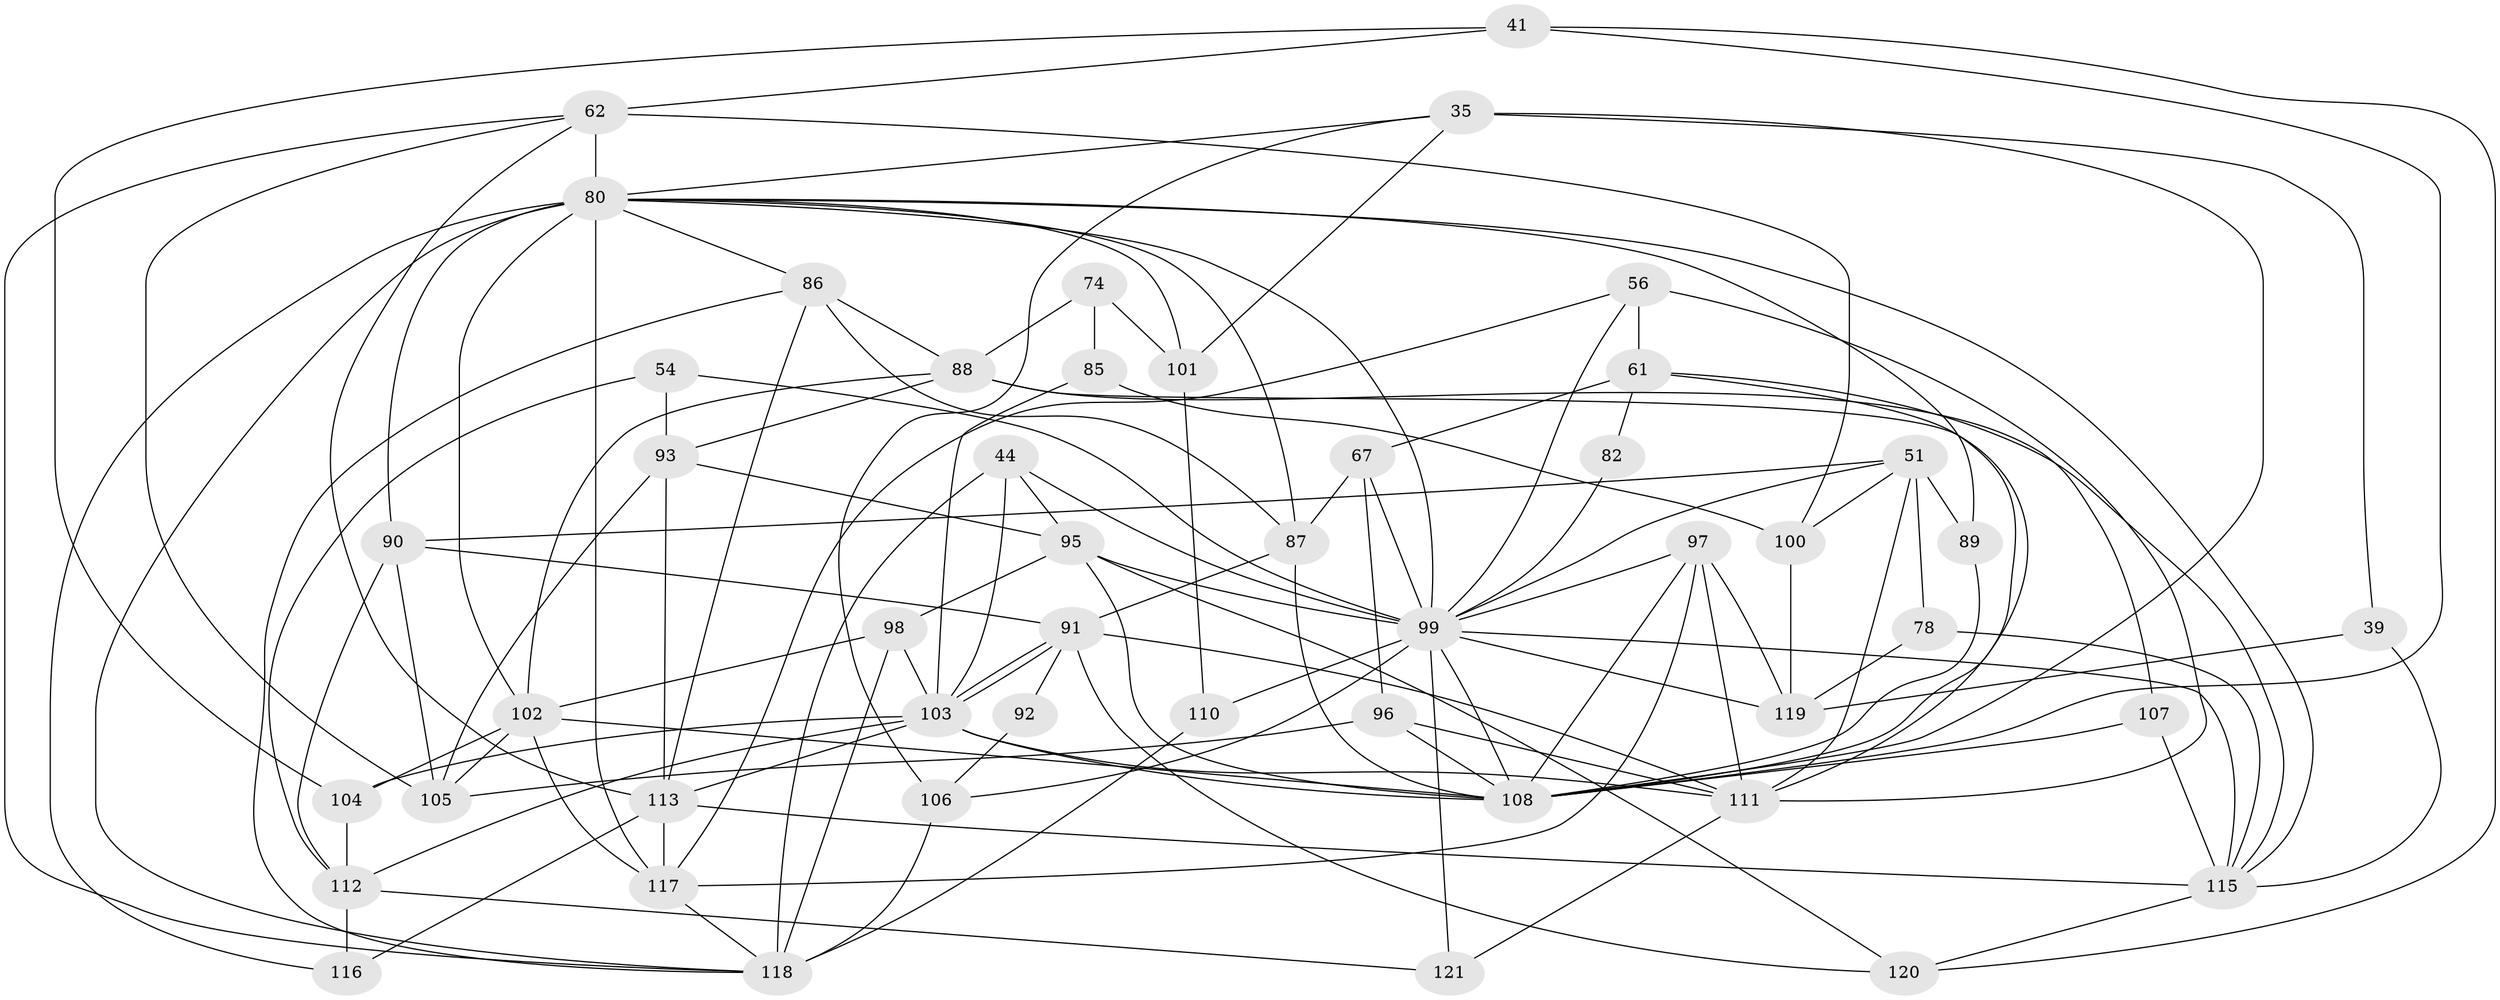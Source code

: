 // original degree distribution, {4: 0.2892561983471074, 2: 0.09090909090909091, 3: 0.2975206611570248, 5: 0.19834710743801653, 6: 0.09090909090909091, 7: 0.03305785123966942}
// Generated by graph-tools (version 1.1) at 2025/52/03/04/25 21:52:29]
// undirected, 48 vertices, 127 edges
graph export_dot {
graph [start="1"]
  node [color=gray90,style=filled];
  35 [super="+31"];
  39;
  41;
  44 [super="+2+15+36"];
  51 [super="+11"];
  54 [super="+38"];
  56 [super="+30"];
  61;
  62 [super="+23"];
  67 [super="+63"];
  74 [super="+27"];
  78;
  80 [super="+1+19+77"];
  82;
  85;
  86 [super="+18"];
  87;
  88 [super="+65"];
  89;
  90 [super="+46+72+75"];
  91 [super="+10"];
  92;
  93 [super="+14"];
  95 [super="+52"];
  96 [super="+53"];
  97 [super="+48"];
  98 [super="+32"];
  99 [super="+20+55"];
  100 [super="+6"];
  101 [super="+47"];
  102 [super="+64+84"];
  103 [super="+29+68"];
  104;
  105 [super="+49"];
  106;
  107;
  108 [super="+76+79"];
  110 [super="+94"];
  111 [super="+57+59"];
  112 [super="+40"];
  113 [super="+45+70"];
  115 [super="+69+114"];
  116 [super="+83"];
  117 [super="+109"];
  118 [super="+58+24+81"];
  119;
  120 [super="+42"];
  121;
  35 -- 101;
  35 -- 106 [weight=2];
  35 -- 39;
  35 -- 80;
  35 -- 108;
  39 -- 119;
  39 -- 115;
  41 -- 104;
  41 -- 62;
  41 -- 120;
  41 -- 108;
  44 -- 103 [weight=3];
  44 -- 118 [weight=3];
  44 -- 95 [weight=2];
  44 -- 99;
  51 -- 89 [weight=2];
  51 -- 100;
  51 -- 78;
  51 -- 111;
  51 -- 90;
  51 -- 99;
  54 -- 112;
  54 -- 93;
  54 -- 99 [weight=3];
  56 -- 99;
  56 -- 61;
  56 -- 111 [weight=2];
  56 -- 117;
  61 -- 67;
  61 -- 82;
  61 -- 115;
  61 -- 108;
  62 -- 113;
  62 -- 100 [weight=2];
  62 -- 118;
  62 -- 105;
  62 -- 80 [weight=2];
  67 -- 87;
  67 -- 96 [weight=2];
  67 -- 99 [weight=2];
  74 -- 85 [weight=2];
  74 -- 88;
  74 -- 101 [weight=2];
  78 -- 115;
  78 -- 119;
  80 -- 90 [weight=3];
  80 -- 102 [weight=3];
  80 -- 117 [weight=3];
  80 -- 101;
  80 -- 87;
  80 -- 89 [weight=2];
  80 -- 115 [weight=2];
  80 -- 86;
  80 -- 118;
  80 -- 99;
  80 -- 116;
  82 -- 99;
  85 -- 103;
  85 -- 100;
  86 -- 87 [weight=2];
  86 -- 88;
  86 -- 113;
  86 -- 118;
  87 -- 91;
  87 -- 108;
  88 -- 111 [weight=2];
  88 -- 107;
  88 -- 93;
  88 -- 102;
  89 -- 108;
  90 -- 112 [weight=2];
  90 -- 105;
  90 -- 91;
  91 -- 103;
  91 -- 103;
  91 -- 92;
  91 -- 120;
  91 -- 111 [weight=2];
  92 -- 106;
  93 -- 113 [weight=2];
  93 -- 105;
  93 -- 95;
  95 -- 120 [weight=2];
  95 -- 98;
  95 -- 108;
  95 -- 99;
  96 -- 108 [weight=3];
  96 -- 105;
  96 -- 111;
  97 -- 119 [weight=2];
  97 -- 111 [weight=2];
  97 -- 117 [weight=2];
  97 -- 108;
  97 -- 99;
  98 -- 102 [weight=2];
  98 -- 103;
  98 -- 118;
  99 -- 119;
  99 -- 110 [weight=3];
  99 -- 106;
  99 -- 108 [weight=2];
  99 -- 115;
  99 -- 121;
  100 -- 119;
  101 -- 110;
  102 -- 104;
  102 -- 108;
  102 -- 105;
  102 -- 117;
  103 -- 112;
  103 -- 113;
  103 -- 104;
  103 -- 111;
  103 -- 108;
  104 -- 112 [weight=2];
  106 -- 118;
  107 -- 115;
  107 -- 108;
  110 -- 118;
  111 -- 121;
  112 -- 116;
  112 -- 121;
  113 -- 116;
  113 -- 117;
  113 -- 115 [weight=2];
  115 -- 120 [weight=2];
  117 -- 118;
}
